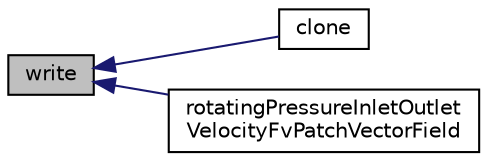 digraph "write"
{
  bgcolor="transparent";
  edge [fontname="Helvetica",fontsize="10",labelfontname="Helvetica",labelfontsize="10"];
  node [fontname="Helvetica",fontsize="10",shape=record];
  rankdir="LR";
  Node68 [label="write",height=0.2,width=0.4,color="black", fillcolor="grey75", style="filled", fontcolor="black"];
  Node68 -> Node69 [dir="back",color="midnightblue",fontsize="10",style="solid",fontname="Helvetica"];
  Node69 [label="clone",height=0.2,width=0.4,color="black",URL="$a23061.html#a089f8c8dc7161cb741c2b911efc67d76",tooltip="Construct and return a clone setting internal field reference. "];
  Node68 -> Node70 [dir="back",color="midnightblue",fontsize="10",style="solid",fontname="Helvetica"];
  Node70 [label="rotatingPressureInletOutlet\lVelocityFvPatchVectorField",height=0.2,width=0.4,color="black",URL="$a23061.html#aec12b1f7fd9fd54d7b4841feb11be85f",tooltip="Construct as copy setting internal field reference. "];
}
